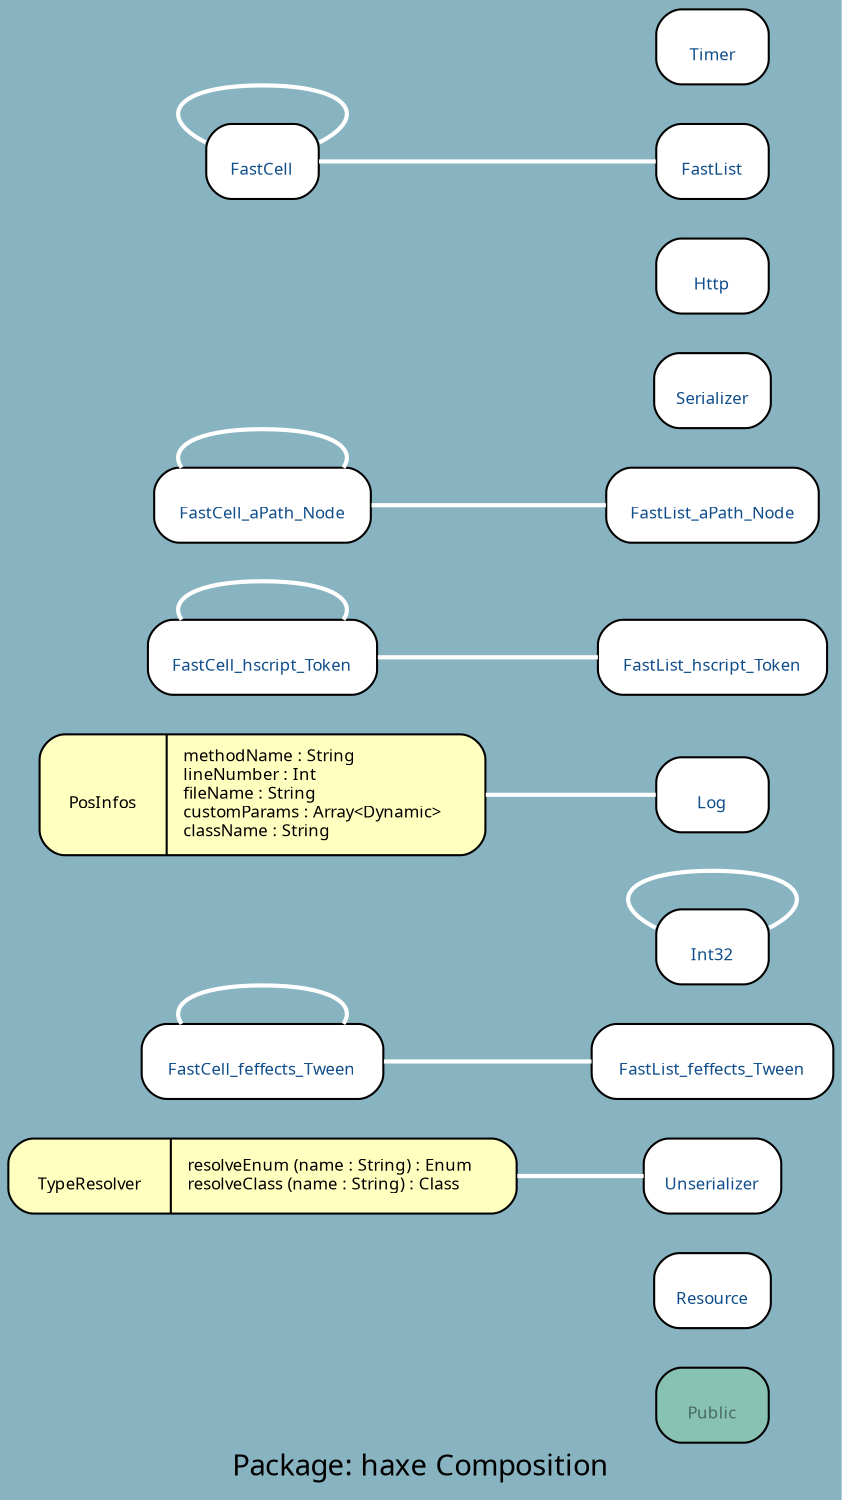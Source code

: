 digraph uml {
	graph [label="Package: haxe Composition", ratio=compress, rankdir=RL, smoothing=avg_dist, overlap=false, fontname="DejaVu Sans Condenesed", fontsize=14, bgcolor="#88B3C1", fontcolor=black];
	node [label="\N", fontname="DejaVu Sans Condenesed", fontsize=8, shape=record, color=black, fontcolor=black];
	edge [fontname="DejaVu Sans Condenesed", fontsize=8, color=black, fontcolor=black];
	graph [lp="198,12",
		bb="0,0,396,702"];
	"haxe.Public" [label="{\nPublic}", fontcolor="#496962", style="rounded,filled", fillcolor="#88c2b3", URL="../types/haxe/Public.html", tooltip="\nPublic", pos="338,43", rects="311,25,365,61", width="0.75", height="0.50"];
	"haxe.Resource" [label="{\nResource}", fontcolor="#104E8B", style="rounded,filled", fillcolor=white, URL="../types/haxe/Resource.html", tooltip="\nResource", pos="338,97", rects="310,79,366,115", width="0.78", height="0.50"];
	"haxe.Unserializer" [label="{\nUnserializer}", fontcolor="#104E8B", style="rounded,filled", fillcolor=white, URL="../types/haxe/Unserializer.html", tooltip="\nUnserializer", pos="338,151", rects="305,133,371,169", width="0.92", height="0.50"];
	"haxe.TypeResolver" [label="{\nTypeResolver|resolveEnum (name : String) : Enum\lresolveClass (name : String) : Class\l}", style="rounded,filled", fillcolor="#ffffbf", pos="122,151", rects="0,133,72,169 72,133,244,169", width="3.39", height="0.50"];
	"haxe.FastCell_feffects_Tween" [label="{\nFastCell_feffects_Tween}", fontcolor="#104E8B", style="rounded,filled", fillcolor=white, URL="../types/haxe/FastCell_feffects_Tween.html", tooltip="\nFastCell_feffects_Tween", pos="122,205", rects="64,187,181,223", width="1.61", height="0.50"];
	"haxe.Int32" [label="{\nInt32}", fontcolor="#104E8B", style="rounded,filled", fillcolor=white, URL="../types/haxe/Int32.html", tooltip="\nInt32", pos="338,259", rects="311,241,365,277", width="0.75", height="0.50"];
	"haxe.PosInfos" [label="{\nPosInfos|methodName : String\llineNumber : Int\lfileName : String\lcustomParams : Array\<Dynamic\>\lclassName : String\l}", style="rounded,filled", fillcolor="#ffffbf", pos="122,331", rects="15,302,68,360 68,302,230,360", width="2.97", height="0.81"];
	"haxe.FastList_hscript_Token" [label="{\nFastList_hscript_Token}", fontcolor="#104E8B", style="rounded,filled", fillcolor=white, URL="../types/haxe/FastList_hscript_Token.html", tooltip="\nFastList_hscript_Token", pos="338,396", rects="283,378,394,414", width="1.53", height="0.50"];
	"haxe.FastCell_hscript_Token" [label="{\nFastCell_hscript_Token}", fontcolor="#104E8B", style="rounded,filled", fillcolor=white, URL="../types/haxe/FastCell_hscript_Token.html", tooltip="\nFastCell_hscript_Token", pos="122,396", rects="67,378,178,414", width="1.53", height="0.50"];
	"haxe.FastCell_aPath_Node" [label="{\nFastCell_aPath_Node}", fontcolor="#104E8B", style="rounded,filled", fillcolor=white, URL="../types/haxe/FastCell_aPath_Node.html", tooltip="\nFastCell_aPath_Node", pos="122,468", rects="70,450,174,486", width="1.44", height="0.50"];
	"haxe.FastList_aPath_Node" [label="{\nFastList_aPath_Node}", fontcolor="#104E8B", style="rounded,filled", fillcolor=white, URL="../types/haxe/FastList_aPath_Node.html", tooltip="\nFastList_aPath_Node", pos="338,468", rects="287,450,390,486", width="1.42", height="0.50"];
	"haxe.FastList_feffects_Tween" [label="{\nFastList_feffects_Tween}", fontcolor="#104E8B", style="rounded,filled", fillcolor=white, URL="../types/haxe/FastList_feffects_Tween.html", tooltip="\nFastList_feffects_Tween", pos="338,205", rects="280,187,396,223", width="1.61", height="0.50"];
	"haxe.Log" [label="{\nLog}", fontcolor="#104E8B", style="rounded,filled", fillcolor=white, URL="../types/haxe/Log.html", tooltip="\nLog", pos="338,331", rects="311,313,365,349", width="0.75", height="0.50"];
	"haxe.Serializer" [label="{\nSerializer}", fontcolor="#104E8B", style="rounded,filled", fillcolor=white, URL="../types/haxe/Serializer.html", tooltip="\nSerializer", pos="338,522", rects="310,504,366,540", width="0.78", height="0.50"];
	"haxe.Http" [label="{\nHttp}", fontcolor="#104E8B", style="rounded,filled", fillcolor=white, URL="../types/haxe/Http.html", tooltip="\nHttp", pos="338,576", rects="311,558,365,594", width="0.75", height="0.50"];
	"haxe.FastCell" [label="{\nFastCell}", fontcolor="#104E8B", style="rounded,filled", fillcolor=white, URL="../types/haxe/FastCell.html", tooltip="\nFastCell", pos="122,630", rects="95,612,149,648", width="0.75", height="0.50"];
	"haxe.FastList" [label="{\nFastList}", fontcolor="#104E8B", style="rounded,filled", fillcolor=white, URL="../types/haxe/FastList.html", tooltip="\nFastList", pos="338,630", rects="311,612,365,648", width="0.75", height="0.50"];
	"haxe.Timer" [label="{\nTimer}", fontcolor="#104E8B", style="rounded,filled", fillcolor=white, URL="../types/haxe/Timer.html", tooltip="\nTimer", pos="338,684", rects="311,666,365,702", width="0.75", height="0.50"];
	"haxe.Unserializer" -> "haxe.TypeResolver" [color=white, style=bold, arrowhead=none, arrowtail=diamond, arrowsize=1, pos="s,305,151 293,151 278,151 261,151 244,151"];
	"haxe.FastCell_feffects_Tween" -> "haxe.FastCell_feffects_Tween" [color=white, style=bold, arrowhead=none, arrowtail=diamond, arrowsize=1, pos="s,161,223 158,235 152,239 140,241 122,241 90,241 77,233 83,223"];
	"haxe.Int32" -> "haxe.Int32" [color=white, style=bold, arrowhead=none, arrowtail=diamond, arrowsize=1, pos="s,365,268 375,275 385,285 372,295 338,295 296,295 286,280 311,268"];
	"haxe.FastList_hscript_Token" -> "haxe.FastCell_hscript_Token" [color=white, style=bold, arrowhead=none, arrowtail=diamond, arrowsize=1, pos="s,283,396 271,396 241,396 206,396 178,396"];
	"haxe.FastCell_aPath_Node" -> "haxe.FastCell_aPath_Node" [color=white, style=bold, arrowhead=none, arrowtail=diamond, arrowsize=1, pos="s,161,486 158,498 152,502 140,504 122,504 90,504 77,496 83,486"];
	"haxe.FastList_aPath_Node" -> "haxe.FastCell_aPath_Node" [color=white, style=bold, arrowhead=none, arrowtail=diamond, arrowsize=1, pos="s,287,468 275,468 243,468 205,468 174,468"];
	"haxe.FastCell_hscript_Token" -> "haxe.FastCell_hscript_Token" [color=white, style=bold, arrowhead=none, arrowtail=diamond, arrowsize=1, pos="s,161,414 158,426 152,430 140,432 122,432 90,432 77,424 83,414"];
	"haxe.FastList_feffects_Tween" -> "haxe.FastCell_feffects_Tween" [color=white, style=bold, arrowhead=none, arrowtail=diamond, arrowsize=1, pos="s,280,205 268,205 240,205 208,205 181,205"];
	"haxe.Log" -> "haxe.PosInfos" [color=white, style=bold, arrowhead=none, arrowtail=diamond, arrowsize=1, pos="s,311,331 299,331 279,331 255,331 230,331"];
	"haxe.FastCell" -> "haxe.FastCell" [color=white, style=bold, arrowhead=none, arrowtail=diamond, arrowsize=1, pos="s,149,639 159,646 169,656 156,666 122,666 80,666 70,651 95,639"];
	"haxe.FastList" -> "haxe.FastCell" [color=white, style=bold, arrowhead=none, arrowtail=diamond, arrowsize=1, pos="s,311,630 299,630 256,630 187,630 149,630"];
}
